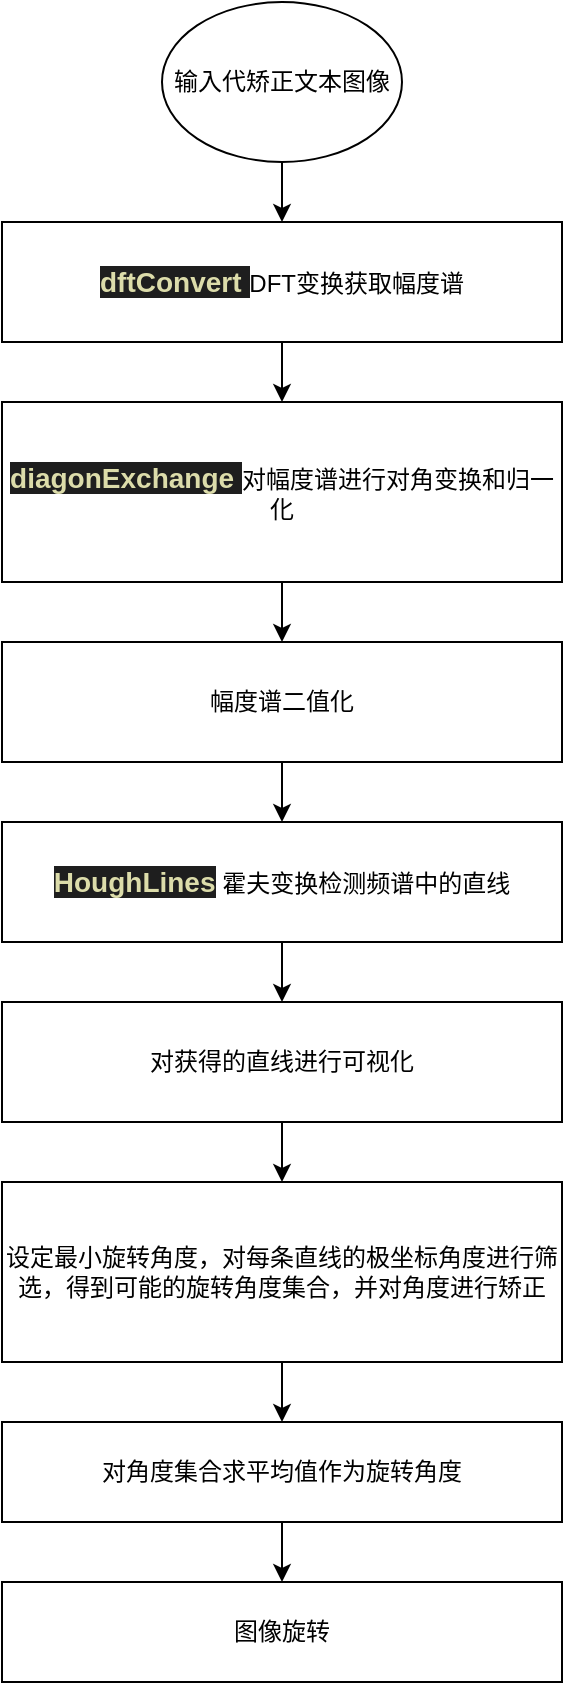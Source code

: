 <mxfile version="13.1.3">
    <diagram id="6hGFLwfOUW9BJ-s0fimq" name="Page-1">
        <mxGraphModel dx="1117" dy="622" grid="1" gridSize="10" guides="1" tooltips="1" connect="1" arrows="1" fold="1" page="1" pageScale="1" pageWidth="827" pageHeight="1169" math="0" shadow="0">
            <root>
                <mxCell id="0"/>
                <mxCell id="1" parent="0"/>
                <mxCell id="5" style="edgeStyle=orthogonalEdgeStyle;rounded=0;orthogonalLoop=1;jettySize=auto;html=1;exitX=0.5;exitY=1;exitDx=0;exitDy=0;" parent="1" source="3" target="4" edge="1">
                    <mxGeometry relative="1" as="geometry"/>
                </mxCell>
                <mxCell id="3" value="输入代矫正文本图像" style="ellipse;whiteSpace=wrap;html=1;" parent="1" vertex="1">
                    <mxGeometry x="330" y="60" width="120" height="80" as="geometry"/>
                </mxCell>
                <mxCell id="7" style="edgeStyle=orthogonalEdgeStyle;rounded=0;orthogonalLoop=1;jettySize=auto;html=1;exitX=0.5;exitY=1;exitDx=0;exitDy=0;entryX=0.5;entryY=0;entryDx=0;entryDy=0;" parent="1" source="4" target="6" edge="1">
                    <mxGeometry relative="1" as="geometry"/>
                </mxCell>
                <mxCell id="4" value="&lt;span style=&quot;color: rgb(220 , 220 , 170) ; background-color: rgb(30 , 30 , 30) ; font-size: 14px ; font-weight: 600&quot;&gt;dftConvert&amp;nbsp;&lt;/span&gt;DFT变换获取幅度谱" style="rounded=0;whiteSpace=wrap;html=1;" parent="1" vertex="1">
                    <mxGeometry x="250" y="170" width="280" height="60" as="geometry"/>
                </mxCell>
                <mxCell id="10" style="edgeStyle=orthogonalEdgeStyle;rounded=0;orthogonalLoop=1;jettySize=auto;html=1;exitX=0.5;exitY=1;exitDx=0;exitDy=0;entryX=0.5;entryY=0;entryDx=0;entryDy=0;" parent="1" source="6" target="9" edge="1">
                    <mxGeometry relative="1" as="geometry"/>
                </mxCell>
                <mxCell id="6" value="&lt;span style=&quot;color: rgb(220 , 220 , 170) ; background-color: rgb(30 , 30 , 30) ; font-size: 14px ; font-weight: 600&quot;&gt;diagonExchange&amp;nbsp;&lt;/span&gt;对幅度谱进行对角变换和归一化" style="rounded=0;whiteSpace=wrap;html=1;" parent="1" vertex="1">
                    <mxGeometry x="250" y="260" width="280" height="90" as="geometry"/>
                </mxCell>
                <mxCell id="12" style="edgeStyle=orthogonalEdgeStyle;rounded=0;orthogonalLoop=1;jettySize=auto;html=1;exitX=0.5;exitY=1;exitDx=0;exitDy=0;entryX=0.5;entryY=0;entryDx=0;entryDy=0;" parent="1" source="9" target="11" edge="1">
                    <mxGeometry relative="1" as="geometry"/>
                </mxCell>
                <mxCell id="9" value="幅度谱二值化" style="rounded=0;whiteSpace=wrap;html=1;" parent="1" vertex="1">
                    <mxGeometry x="250" y="380" width="280" height="60" as="geometry"/>
                </mxCell>
                <mxCell id="14" style="edgeStyle=orthogonalEdgeStyle;rounded=0;orthogonalLoop=1;jettySize=auto;html=1;exitX=0.5;exitY=1;exitDx=0;exitDy=0;entryX=0.5;entryY=0;entryDx=0;entryDy=0;" parent="1" source="11" target="13" edge="1">
                    <mxGeometry relative="1" as="geometry"/>
                </mxCell>
                <mxCell id="11" value="&lt;span style=&quot;color: rgb(220 , 220 , 170) ; background-color: rgb(30 , 30 , 30) ; font-size: 14px ; font-weight: 600&quot;&gt;HoughLines&lt;/span&gt;&amp;nbsp;霍夫变换检测频谱中的直线" style="rounded=0;whiteSpace=wrap;html=1;" parent="1" vertex="1">
                    <mxGeometry x="250" y="470" width="280" height="60" as="geometry"/>
                </mxCell>
                <mxCell id="16" style="edgeStyle=orthogonalEdgeStyle;rounded=0;orthogonalLoop=1;jettySize=auto;html=1;exitX=0.5;exitY=1;exitDx=0;exitDy=0;entryX=0.5;entryY=0;entryDx=0;entryDy=0;" parent="1" source="13" target="15" edge="1">
                    <mxGeometry relative="1" as="geometry"/>
                </mxCell>
                <mxCell id="13" value="对获得的直线进行可视化" style="rounded=0;whiteSpace=wrap;html=1;" parent="1" vertex="1">
                    <mxGeometry x="250" y="560" width="280" height="60" as="geometry"/>
                </mxCell>
                <mxCell id="18" style="edgeStyle=orthogonalEdgeStyle;rounded=0;orthogonalLoop=1;jettySize=auto;html=1;exitX=0.5;exitY=1;exitDx=0;exitDy=0;entryX=0.5;entryY=0;entryDx=0;entryDy=0;" parent="1" source="15" target="17" edge="1">
                    <mxGeometry relative="1" as="geometry"/>
                </mxCell>
                <mxCell id="15" value="设定最小旋转角度，对每条直线的极坐标角度进行筛选，得到可能的旋转角度集合，并对角度进行矫正" style="rounded=0;whiteSpace=wrap;html=1;" parent="1" vertex="1">
                    <mxGeometry x="250" y="650" width="280" height="90" as="geometry"/>
                </mxCell>
                <mxCell id="20" style="edgeStyle=orthogonalEdgeStyle;rounded=0;orthogonalLoop=1;jettySize=auto;html=1;exitX=0.5;exitY=1;exitDx=0;exitDy=0;entryX=0.5;entryY=0;entryDx=0;entryDy=0;" parent="1" source="17" target="19" edge="1">
                    <mxGeometry relative="1" as="geometry"/>
                </mxCell>
                <mxCell id="17" value="对角度集合求平均值作为旋转角度" style="rounded=0;whiteSpace=wrap;html=1;" parent="1" vertex="1">
                    <mxGeometry x="250" y="770" width="280" height="50" as="geometry"/>
                </mxCell>
                <mxCell id="19" value="图像旋转" style="rounded=0;whiteSpace=wrap;html=1;" parent="1" vertex="1">
                    <mxGeometry x="250" y="850" width="280" height="50" as="geometry"/>
                </mxCell>
            </root>
        </mxGraphModel>
    </diagram>
</mxfile>